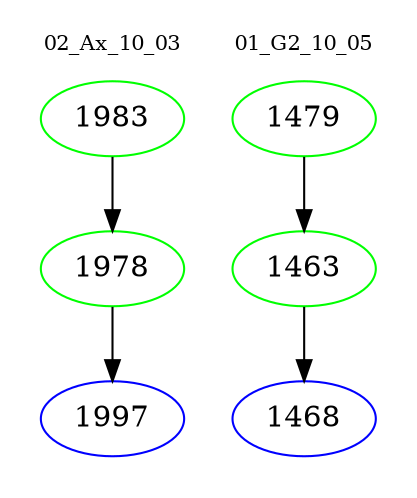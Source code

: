 digraph{
subgraph cluster_0 {
color = white
label = "02_Ax_10_03";
fontsize=10;
T0_1983 [label="1983", color="green"]
T0_1983 -> T0_1978 [color="black"]
T0_1978 [label="1978", color="green"]
T0_1978 -> T0_1997 [color="black"]
T0_1997 [label="1997", color="blue"]
}
subgraph cluster_1 {
color = white
label = "01_G2_10_05";
fontsize=10;
T1_1479 [label="1479", color="green"]
T1_1479 -> T1_1463 [color="black"]
T1_1463 [label="1463", color="green"]
T1_1463 -> T1_1468 [color="black"]
T1_1468 [label="1468", color="blue"]
}
}

